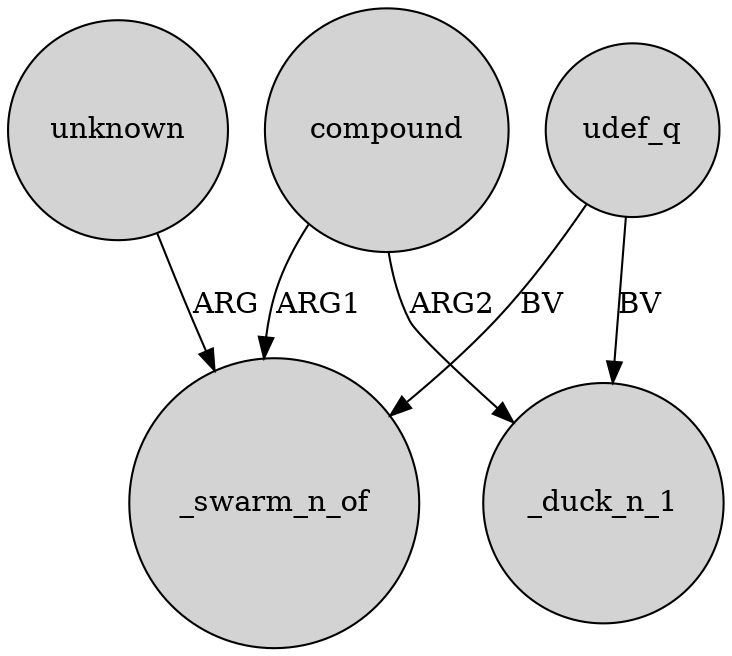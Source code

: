 digraph {
	node [shape=circle style=filled]
	udef_q -> _swarm_n_of [label=BV]
	udef_q -> _duck_n_1 [label=BV]
	compound -> _swarm_n_of [label=ARG1]
	unknown -> _swarm_n_of [label=ARG]
	compound -> _duck_n_1 [label=ARG2]
}
